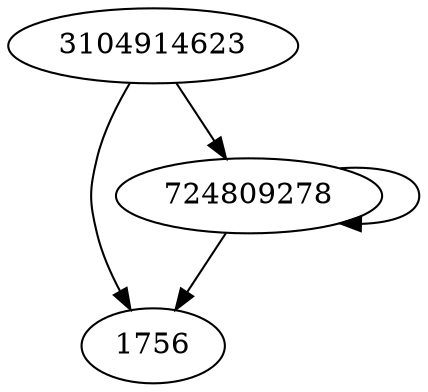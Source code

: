 digraph  {
1756;
724809278;
3104914623;
724809278 -> 724809278;
724809278 -> 1756;
3104914623 -> 724809278;
3104914623 -> 1756;
}
